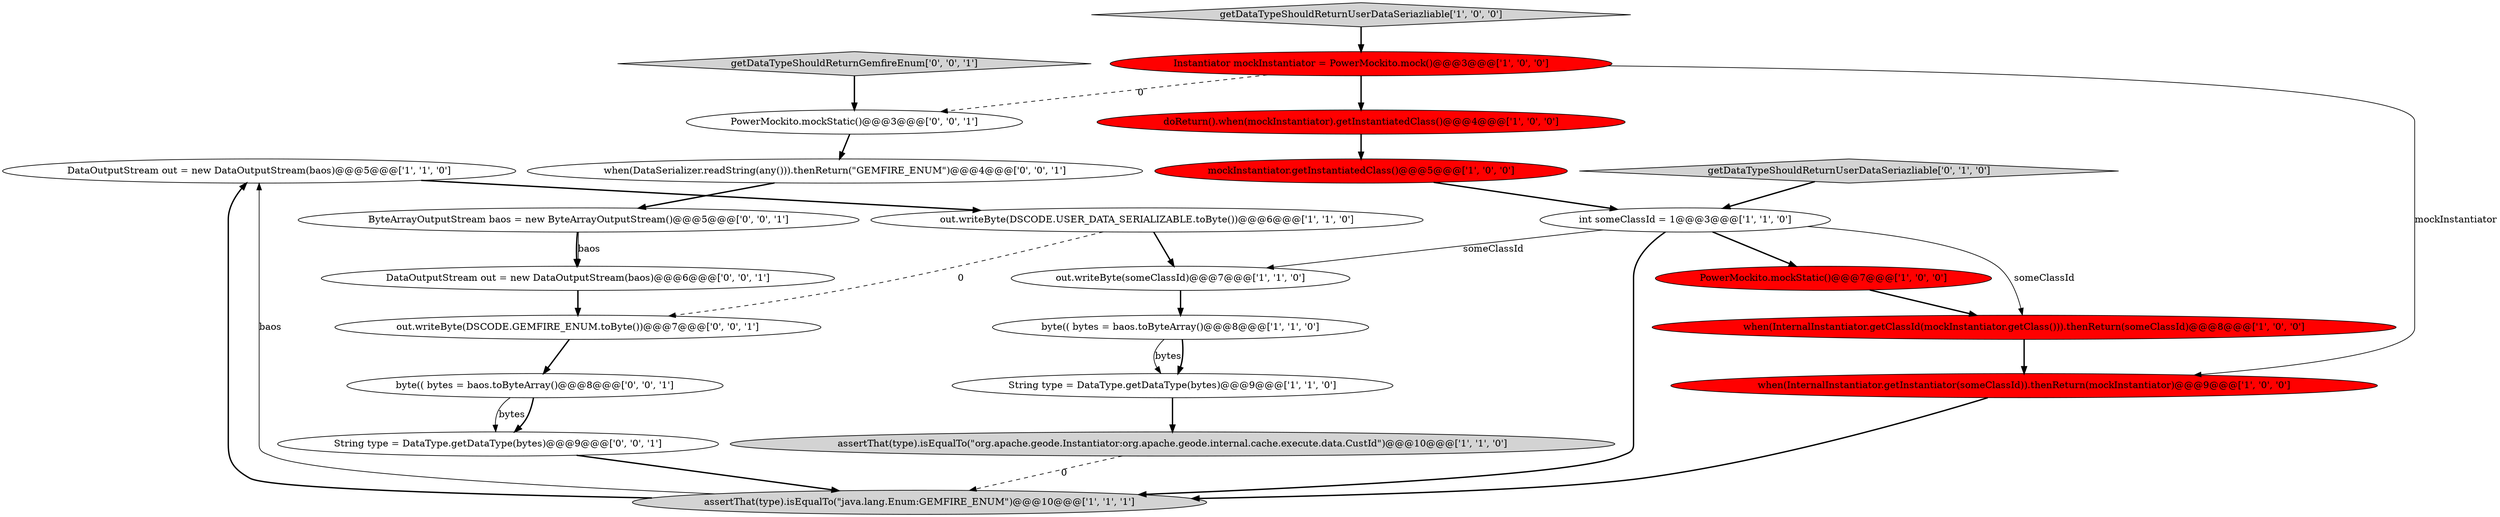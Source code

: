 digraph {
8 [style = filled, label = "DataOutputStream out = new DataOutputStream(baos)@@@5@@@['1', '1', '0']", fillcolor = white, shape = ellipse image = "AAA0AAABBB1BBB"];
18 [style = filled, label = "out.writeByte(DSCODE.GEMFIRE_ENUM.toByte())@@@7@@@['0', '0', '1']", fillcolor = white, shape = ellipse image = "AAA0AAABBB3BBB"];
9 [style = filled, label = "assertThat(type).isEqualTo(\"java.lang.Enum:GEMFIRE_ENUM\")@@@10@@@['1', '1', '1']", fillcolor = lightgray, shape = ellipse image = "AAA0AAABBB1BBB"];
20 [style = filled, label = "String type = DataType.getDataType(bytes)@@@9@@@['0', '0', '1']", fillcolor = white, shape = ellipse image = "AAA0AAABBB3BBB"];
12 [style = filled, label = "PowerMockito.mockStatic()@@@7@@@['1', '0', '0']", fillcolor = red, shape = ellipse image = "AAA1AAABBB1BBB"];
19 [style = filled, label = "getDataTypeShouldReturnGemfireEnum['0', '0', '1']", fillcolor = lightgray, shape = diamond image = "AAA0AAABBB3BBB"];
23 [style = filled, label = "DataOutputStream out = new DataOutputStream(baos)@@@6@@@['0', '0', '1']", fillcolor = white, shape = ellipse image = "AAA0AAABBB3BBB"];
16 [style = filled, label = "when(DataSerializer.readString(any())).thenReturn(\"GEMFIRE_ENUM\")@@@4@@@['0', '0', '1']", fillcolor = white, shape = ellipse image = "AAA0AAABBB3BBB"];
5 [style = filled, label = "getDataTypeShouldReturnUserDataSeriazliable['1', '0', '0']", fillcolor = lightgray, shape = diamond image = "AAA0AAABBB1BBB"];
0 [style = filled, label = "byte(( bytes = baos.toByteArray()@@@8@@@['1', '1', '0']", fillcolor = white, shape = ellipse image = "AAA0AAABBB1BBB"];
17 [style = filled, label = "ByteArrayOutputStream baos = new ByteArrayOutputStream()@@@5@@@['0', '0', '1']", fillcolor = white, shape = ellipse image = "AAA0AAABBB3BBB"];
2 [style = filled, label = "int someClassId = 1@@@3@@@['1', '1', '0']", fillcolor = white, shape = ellipse image = "AAA0AAABBB1BBB"];
13 [style = filled, label = "out.writeByte(DSCODE.USER_DATA_SERIALIZABLE.toByte())@@@6@@@['1', '1', '0']", fillcolor = white, shape = ellipse image = "AAA0AAABBB1BBB"];
14 [style = filled, label = "out.writeByte(someClassId)@@@7@@@['1', '1', '0']", fillcolor = white, shape = ellipse image = "AAA0AAABBB1BBB"];
4 [style = filled, label = "Instantiator mockInstantiator = PowerMockito.mock()@@@3@@@['1', '0', '0']", fillcolor = red, shape = ellipse image = "AAA1AAABBB1BBB"];
6 [style = filled, label = "doReturn().when(mockInstantiator).getInstantiatedClass()@@@4@@@['1', '0', '0']", fillcolor = red, shape = ellipse image = "AAA1AAABBB1BBB"];
3 [style = filled, label = "when(InternalInstantiator.getInstantiator(someClassId)).thenReturn(mockInstantiator)@@@9@@@['1', '0', '0']", fillcolor = red, shape = ellipse image = "AAA1AAABBB1BBB"];
11 [style = filled, label = "String type = DataType.getDataType(bytes)@@@9@@@['1', '1', '0']", fillcolor = white, shape = ellipse image = "AAA0AAABBB1BBB"];
22 [style = filled, label = "PowerMockito.mockStatic()@@@3@@@['0', '0', '1']", fillcolor = white, shape = ellipse image = "AAA0AAABBB3BBB"];
15 [style = filled, label = "getDataTypeShouldReturnUserDataSeriazliable['0', '1', '0']", fillcolor = lightgray, shape = diamond image = "AAA0AAABBB2BBB"];
10 [style = filled, label = "mockInstantiator.getInstantiatedClass()@@@5@@@['1', '0', '0']", fillcolor = red, shape = ellipse image = "AAA1AAABBB1BBB"];
21 [style = filled, label = "byte(( bytes = baos.toByteArray()@@@8@@@['0', '0', '1']", fillcolor = white, shape = ellipse image = "AAA0AAABBB3BBB"];
1 [style = filled, label = "assertThat(type).isEqualTo(\"org.apache.geode.Instantiator:org.apache.geode.internal.cache.execute.data.CustId\")@@@10@@@['1', '1', '0']", fillcolor = lightgray, shape = ellipse image = "AAA0AAABBB1BBB"];
7 [style = filled, label = "when(InternalInstantiator.getClassId(mockInstantiator.getClass())).thenReturn(someClassId)@@@8@@@['1', '0', '0']", fillcolor = red, shape = ellipse image = "AAA1AAABBB1BBB"];
2->7 [style = solid, label="someClassId"];
15->2 [style = bold, label=""];
21->20 [style = solid, label="bytes"];
20->9 [style = bold, label=""];
4->6 [style = bold, label=""];
11->1 [style = bold, label=""];
22->16 [style = bold, label=""];
0->11 [style = solid, label="bytes"];
4->3 [style = solid, label="mockInstantiator"];
0->11 [style = bold, label=""];
1->9 [style = dashed, label="0"];
4->22 [style = dashed, label="0"];
2->9 [style = bold, label=""];
16->17 [style = bold, label=""];
9->8 [style = bold, label=""];
9->8 [style = solid, label="baos"];
2->14 [style = solid, label="someClassId"];
17->23 [style = bold, label=""];
12->7 [style = bold, label=""];
7->3 [style = bold, label=""];
2->12 [style = bold, label=""];
3->9 [style = bold, label=""];
17->23 [style = solid, label="baos"];
21->20 [style = bold, label=""];
14->0 [style = bold, label=""];
6->10 [style = bold, label=""];
5->4 [style = bold, label=""];
10->2 [style = bold, label=""];
18->21 [style = bold, label=""];
13->18 [style = dashed, label="0"];
19->22 [style = bold, label=""];
13->14 [style = bold, label=""];
23->18 [style = bold, label=""];
8->13 [style = bold, label=""];
}
